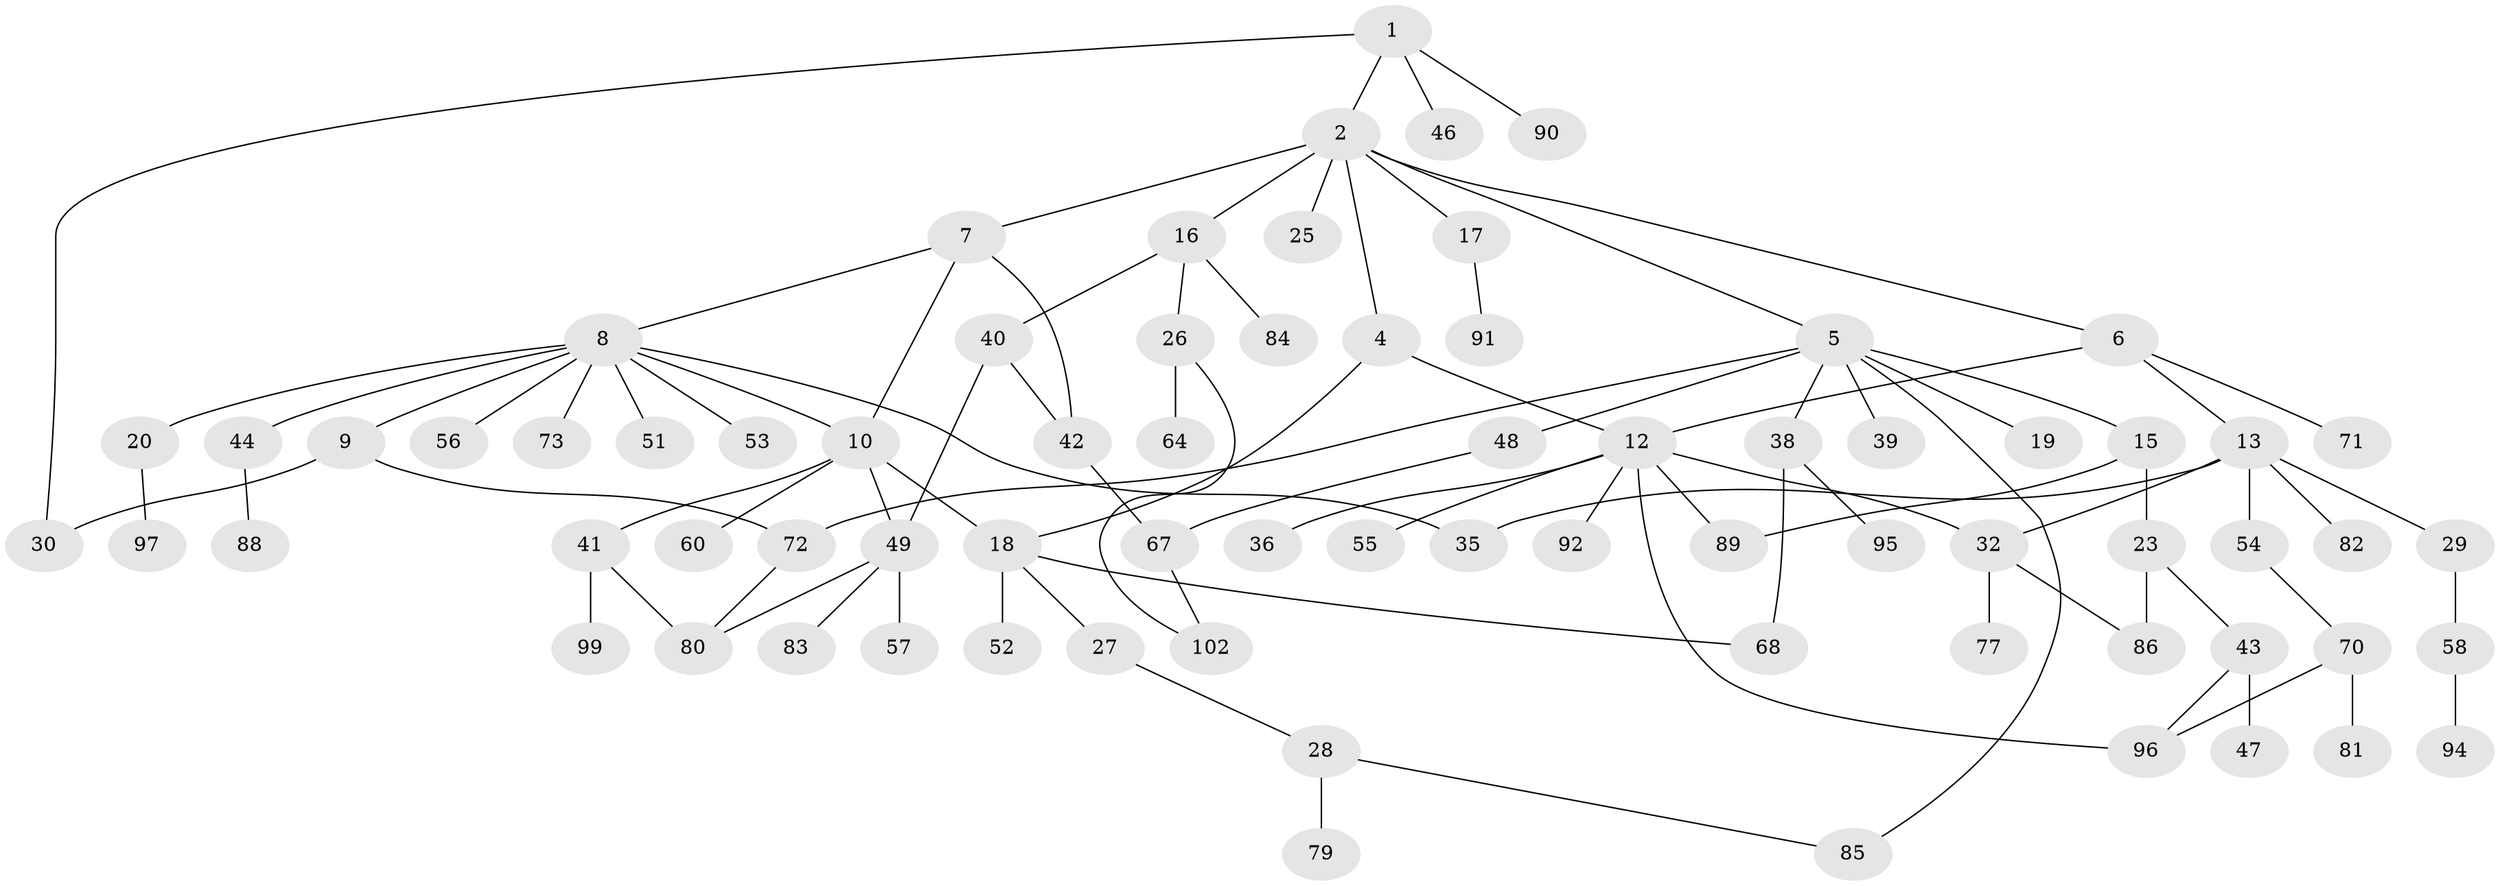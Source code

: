 // Generated by graph-tools (version 1.1) at 2025/23/03/03/25 07:23:33]
// undirected, 74 vertices, 92 edges
graph export_dot {
graph [start="1"]
  node [color=gray90,style=filled];
  1 [super="+24"];
  2 [super="+3"];
  4;
  5 [super="+14"];
  6 [super="+69"];
  7;
  8 [super="+11"];
  9 [super="+101"];
  10 [super="+37"];
  12 [super="+21"];
  13 [super="+22"];
  15;
  16 [super="+34"];
  17 [super="+78"];
  18 [super="+50"];
  19;
  20 [super="+33"];
  23 [super="+74"];
  25;
  26;
  27 [super="+59"];
  28;
  29 [super="+31"];
  30;
  32 [super="+66"];
  35 [super="+105"];
  36;
  38;
  39;
  40;
  41 [super="+98"];
  42 [super="+107"];
  43;
  44 [super="+45"];
  46;
  47 [super="+106"];
  48;
  49 [super="+62"];
  51;
  52;
  53;
  54 [super="+61"];
  55;
  56 [super="+63"];
  57 [super="+87"];
  58;
  60 [super="+65"];
  64;
  67 [super="+76"];
  68 [super="+103"];
  70 [super="+75"];
  71;
  72 [super="+93"];
  73;
  77;
  79;
  80;
  81;
  82;
  83;
  84;
  85 [super="+100"];
  86;
  88;
  89;
  90;
  91;
  92;
  94;
  95;
  96 [super="+104"];
  97;
  99;
  102;
  1 -- 2;
  1 -- 90;
  1 -- 46;
  1 -- 30;
  2 -- 4;
  2 -- 5;
  2 -- 6;
  2 -- 7;
  2 -- 16;
  2 -- 25;
  2 -- 17;
  4 -- 12;
  4 -- 18;
  5 -- 15;
  5 -- 19;
  5 -- 38;
  5 -- 48;
  5 -- 72;
  5 -- 39;
  5 -- 85;
  6 -- 12;
  6 -- 13;
  6 -- 71;
  7 -- 8;
  7 -- 10;
  7 -- 42;
  8 -- 9;
  8 -- 44;
  8 -- 51;
  8 -- 53;
  8 -- 73;
  8 -- 10;
  8 -- 56;
  8 -- 35;
  8 -- 20;
  9 -- 72;
  9 -- 30;
  10 -- 18;
  10 -- 41;
  10 -- 60;
  10 -- 49;
  12 -- 92;
  12 -- 36;
  12 -- 55;
  12 -- 89;
  12 -- 96;
  12 -- 32;
  13 -- 29;
  13 -- 54;
  13 -- 32;
  13 -- 82;
  13 -- 35;
  15 -- 23;
  15 -- 89;
  16 -- 26;
  16 -- 40;
  16 -- 84;
  17 -- 91;
  18 -- 27;
  18 -- 52;
  18 -- 68;
  20 -- 97;
  23 -- 43;
  23 -- 86;
  26 -- 64;
  26 -- 102;
  27 -- 28;
  28 -- 79;
  28 -- 85;
  29 -- 58;
  32 -- 77;
  32 -- 86;
  38 -- 68;
  38 -- 95;
  40 -- 49;
  40 -- 42;
  41 -- 80;
  41 -- 99;
  42 -- 67;
  43 -- 47;
  43 -- 96;
  44 -- 88;
  48 -- 67;
  49 -- 57;
  49 -- 83;
  49 -- 80;
  54 -- 70;
  58 -- 94;
  67 -- 102;
  70 -- 96;
  70 -- 81;
  72 -- 80;
}
